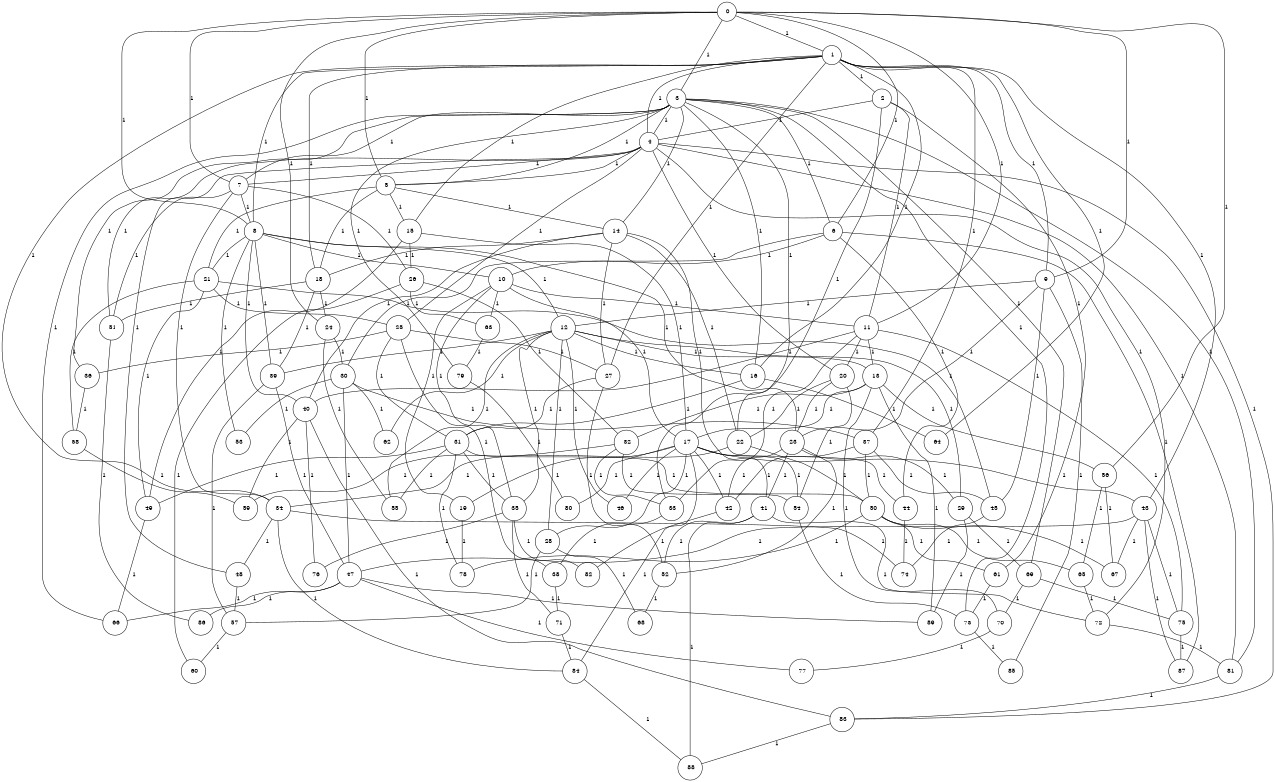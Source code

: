 graph G {
size="8.5,11;"
ratio = "expand;"
fixedsize="true;"
overlap="scale;"
node[shape=circle,width=.12,hight=.12,fontsize=12]
edge[fontsize=12]

0[label=" 0" color=black, pos="1.3380403,2.3972161!"];
1[label=" 1" color=black, pos="0.67618789,2.413551!"];
2[label=" 2" color=black, pos="1.4867805,2.0873038!"];
3[label=" 3" color=black, pos="1.2660208,2.5266524!"];
4[label=" 4" color=black, pos="1.6766576,1.9172621!"];
5[label=" 5" color=black, pos="1.2159964,2.7992787!"];
6[label=" 6" color=black, pos="0.56569853,1.3792249!"];
7[label=" 7" color=black, pos="2.3697044,2.9195367!"];
8[label=" 8" color=black, pos="1.8468494,0.89662542!"];
9[label=" 9" color=black, pos="2.5096262,1.3147659!"];
10[label=" 10" color=black, pos="1.844373,1.9911188!"];
11[label=" 11" color=black, pos="2.222767,2.9205971!"];
12[label=" 12" color=black, pos="2.8639188,1.3040603!"];
13[label=" 13" color=black, pos="2.9439886,1.3958967!"];
14[label=" 14" color=black, pos="1.1016129,2.1980895!"];
15[label=" 15" color=black, pos="1.1744618,1.179062!"];
16[label=" 16" color=black, pos="2.4343791,1.5443484!"];
17[label=" 17" color=black, pos="2.3858638,0.940412!"];
18[label=" 18" color=black, pos="0.26118413,1.3406305!"];
19[label=" 19" color=black, pos="2.449302,1.3833757!"];
20[label=" 20" color=black, pos="1.0990868,1.3931359!"];
21[label=" 21" color=black, pos="0.79077496,1.5527626!"];
22[label=" 22" color=black, pos="1.5641541,1.3637051!"];
23[label=" 23" color=black, pos="2.8684784,2.7599271!"];
24[label=" 24" color=black, pos="2.6184544,1.2468627!"];
25[label=" 25" color=black, pos="0.16338984,1.2345549!"];
26[label=" 26" color=black, pos="2.1188055,1.9085251!"];
27[label=" 27" color=black, pos="2.8364131,1.8813282!"];
28[label=" 28" color=black, pos="0.97933678,2.9785753!"];
29[label=" 29" color=black, pos="1.0634968,1.6624996!"];
30[label=" 30" color=black, pos="1.2821901,0.36626682!"];
31[label=" 31" color=black, pos="1.5689716,0.45352596!"];
32[label=" 32" color=black, pos="1.4304694,2.1917442!"];
33[label=" 33" color=black, pos="2.8876634,1.0184332!"];
34[label=" 34" color=black, pos="1.0014846,0.57457639!"];
35[label=" 35" color=black, pos="1.2188591,0.77339747!"];
36[label=" 36" color=black, pos="1.7303688,0.96830758!"];
37[label=" 37" color=black, pos="1.2833107,0.42151646!"];
38[label=" 38" color=black, pos="2.6570118,1.7161693!"];
39[label=" 39" color=black, pos="0.91397719,1.4134095!"];
40[label=" 40" color=black, pos="2.870084,2.9383058!"];
41[label=" 41" color=black, pos="2.0314528,1.7642163!"];
42[label=" 42" color=black, pos="1.8836973,1.870835!"];
43[label=" 43" color=black, pos="0.79469728,2.3007522!"];
44[label=" 44" color=black, pos="1.3962052,2.3189317!"];
45[label=" 45" color=black, pos="2.8998669,0.24501677!"];
46[label=" 46" color=black, pos="0.5282314,1.7828621!"];
47[label=" 47" color=black, pos="1.1308814,1.7866552!"];
48[label=" 48" color=black, pos="1.8014252,0.75871273!"];
49[label=" 49" color=black, pos="2.6817,1.8658153!"];
50[label=" 50" color=black, pos="2.8617216,1.6679536!"];
51[label=" 51" color=black, pos="0.38088272,2.181485!"];
52[label=" 52" color=black, pos="1.2377656,0.45660386!"];
53[label=" 53" color=black, pos="2.2408648,0.69451117!"];
54[label=" 54" color=black, pos="0.66280674,1.2113047!"];
55[label=" 55" color=black, pos="2.6736448,1.7946535!"];
56[label=" 56" color=black, pos="1.7229209,1.307948!"];
57[label=" 57" color=black, pos="2.0762952,2.9700181!"];
58[label=" 58" color=black, pos="0.91041359,2.5944357!"];
59[label=" 59" color=black, pos="2.6066776,1.0683842!"];
60[label=" 60" color=black, pos="1.2763374,2.9820757!"];
61[label=" 61" color=black, pos="0.22660873,1.2862983!"];
62[label=" 62" color=black, pos="0.15396011,0.6831036!"];
63[label=" 63" color=black, pos="2.4955629,2.3026749!"];
64[label=" 64" color=black, pos="2.0311233,0.62310466!"];
65[label=" 65" color=black, pos="2.7843861,1.0454353!"];
66[label=" 66" color=black, pos="1.2310946,2.986096!"];
67[label=" 67" color=black, pos="1.4157918,2.6822154!"];
68[label=" 68" color=black, pos="1.5794684,1.2093313!"];
69[label=" 69" color=black, pos="2.3408779,1.6954926!"];
70[label=" 70" color=black, pos="2.9932326,0.32244292!"];
71[label=" 71" color=black, pos="2.8563533,0.70727925!"];
72[label=" 72" color=black, pos="2.2357406,1.9948951!"];
73[label=" 73" color=black, pos="1.9235067,2.7149264!"];
74[label=" 74" color=black, pos="1.6802015,1.9923735!"];
75[label=" 75" color=black, pos="2.7555027,2.7881225!"];
76[label=" 76" color=black, pos="2.3388799,1.1410482!"];
77[label=" 77" color=black, pos="2.4930833,0.17459581!"];
78[label=" 78" color=black, pos="2.2151369,2.9751114!"];
79[label=" 79" color=black, pos="1.1221565,1.9589667!"];
80[label=" 80" color=black, pos="0.012774528,2.3780238!"];
81[label=" 81" color=black, pos="0.99419224,1.0908825!"];
82[label=" 82" color=black, pos="0.79397275,1.7703871!"];
83[label=" 83" color=black, pos="0.7578448,1.8844466!"];
84[label=" 84" color=black, pos="0.55596337,0.77648244!"];
85[label=" 85" color=black, pos="2.8620355,0.53536261!"];
86[label=" 86" color=black, pos="2.448117,2.1486626!"];
87[label=" 87" color=black, pos="2.1928646,0.92817056!"];
88[label=" 88" color=black, pos="2.0614911,2.1419204!"];
89[label=" 89" color=black, pos="0.39914466,2.7300771!"];
0--1[label="1"]
0--3[label="1"]
0--5[label="1"]
0--6[label="1"]
0--7[label="1"]
0--8[label="1"]
0--9[label="1"]
0--11[label="1"]
0--24[label="1"]
0--56[label="1"]
1--2[label="1"]
1--4[label="1"]
1--8[label="1"]
1--9[label="1"]
1--15[label="1"]
1--16[label="1"]
1--18[label="1"]
1--27[label="1"]
1--34[label="1"]
1--37[label="1"]
1--43[label="1"]
1--64[label="1"]
2--4[label="1"]
2--11[label="1"]
2--33[label="1"]
2--61[label="1"]
3--4[label="1"]
3--5[label="1"]
3--6[label="1"]
3--7[label="1"]
3--14[label="1"]
3--16[label="1"]
3--22[label="1"]
3--36[label="1"]
3--66[label="1"]
3--69[label="1"]
3--73[label="1"]
3--79[label="1"]
3--81[label="1"]
4--5[label="1"]
4--7[label="1"]
4--20[label="1"]
4--25[label="1"]
4--48[label="1"]
4--51[label="1"]
4--72[label="1"]
4--81[label="1"]
4--83[label="1"]
5--14[label="1"]
5--15[label="1"]
5--18[label="1"]
5--21[label="1"]
6--10[label="1"]
6--30[label="1"]
6--44[label="1"]
6--87[label="1"]
7--8[label="1"]
7--26[label="1"]
7--34[label="1"]
7--51[label="1"]
8--10[label="1"]
8--12[label="1"]
8--21[label="1"]
8--23[label="1"]
8--39[label="1"]
8--40[label="1"]
8--53[label="1"]
9--12[label="1"]
9--23[label="1"]
9--45[label="1"]
9--85[label="1"]
10--11[label="1"]
10--17[label="1"]
10--19[label="1"]
10--35[label="1"]
10--63[label="1"]
11--13[label="1"]
11--20[label="1"]
11--33[label="1"]
11--40[label="1"]
11--75[label="1"]
12--13[label="1"]
12--16[label="1"]
12--28[label="1"]
12--29[label="1"]
12--35[label="1"]
12--39[label="1"]
12--46[label="1"]
12--55[label="1"]
12--62[label="1"]
13--17[label="1"]
13--32[label="1"]
13--56[label="1"]
13--70[label="1"]
13--89[label="1"]
14--18[label="1"]
14--22[label="1"]
14--27[label="1"]
14--40[label="1"]
14--41[label="1"]
15--17[label="1"]
15--26[label="1"]
15--49[label="1"]
16--31[label="1"]
16--64[label="1"]
17--19[label="1"]
17--28[label="1"]
17--42[label="1"]
17--43[label="1"]
17--44[label="1"]
17--46[label="1"]
17--54[label="1"]
17--80[label="1"]
17--84[label="1"]
18--24[label="1"]
18--39[label="1"]
18--51[label="1"]
19--78[label="1"]
20--22[label="1"]
20--23[label="1"]
20--54[label="1"]
21--25[label="1"]
21--45[label="1"]
21--49[label="1"]
21--58[label="1"]
22--34[label="1"]
22--50[label="1"]
23--29[label="1"]
23--41[label="1"]
23--42[label="1"]
23--52[label="1"]
24--30[label="1"]
24--55[label="1"]
25--27[label="1"]
25--31[label="1"]
25--36[label="1"]
25--38[label="1"]
26--32[label="1"]
26--60[label="1"]
26--63[label="1"]
27--31[label="1"]
27--52[label="1"]
28--57[label="1"]
28--68[label="1"]
29--69[label="1"]
29--89[label="1"]
30--37[label="1"]
30--47[label="1"]
30--53[label="1"]
30--62[label="1"]
31--35[label="1"]
31--49[label="1"]
31--50[label="1"]
31--55[label="1"]
31--78[label="1"]
32--33[label="1"]
32--54[label="1"]
32--59[label="1"]
33--38[label="1"]
34--48[label="1"]
34--74[label="1"]
34--84[label="1"]
35--71[label="1"]
35--76[label="1"]
35--82[label="1"]
36--58[label="1"]
37--42[label="1"]
37--45[label="1"]
37--50[label="1"]
38--71[label="1"]
39--47[label="1"]
39--57[label="1"]
40--59[label="1"]
40--76[label="1"]
40--83[label="1"]
41--52[label="1"]
41--72[label="1"]
41--88[label="1"]
42--82[label="1"]
43--47[label="1"]
43--67[label="1"]
43--75[label="1"]
43--87[label="1"]
44--74[label="1"]
45--74[label="1"]
47--66[label="1"]
47--77[label="1"]
47--86[label="1"]
47--89[label="1"]
48--57[label="1"]
49--66[label="1"]
50--61[label="1"]
50--65[label="1"]
50--67[label="1"]
50--78[label="1"]
51--86[label="1"]
52--68[label="1"]
54--73[label="1"]
56--65[label="1"]
56--67[label="1"]
57--60[label="1"]
58--59[label="1"]
61--73[label="1"]
63--79[label="1"]
65--72[label="1"]
69--70[label="1"]
69--75[label="1"]
70--77[label="1"]
71--84[label="1"]
72--81[label="1"]
73--85[label="1"]
75--87[label="1"]
79--80[label="1"]
81--83[label="1"]
83--88[label="1"]
84--88[label="1"]

}
